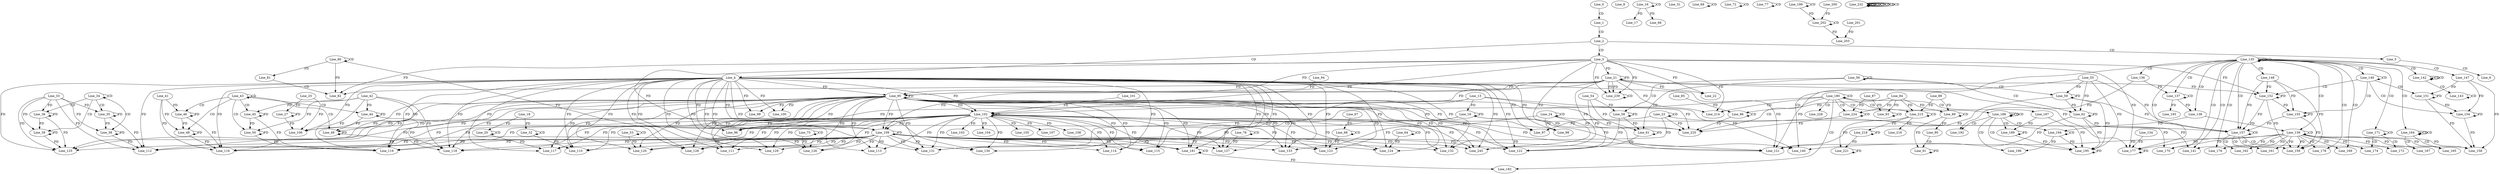 digraph G {
  Line_0;
  Line_1;
  Line_2;
  Line_3;
  Line_4;
  Line_5;
  Line_6;
  Line_8;
  Line_16;
  Line_16;
  Line_17;
  Line_13;
  Line_19;
  Line_19;
  Line_20;
  Line_20;
  Line_18;
  Line_20;
  Line_21;
  Line_21;
  Line_22;
  Line_23;
  Line_23;
  Line_24;
  Line_24;
  Line_25;
  Line_27;
  Line_27;
  Line_31;
  Line_32;
  Line_32;
  Line_32;
  Line_34;
  Line_34;
  Line_35;
  Line_33;
  Line_36;
  Line_38;
  Line_39;
  Line_43;
  Line_43;
  Line_44;
  Line_42;
  Line_45;
  Line_45;
  Line_46;
  Line_41;
  Line_48;
  Line_49;
  Line_50;
  Line_53;
  Line_53;
  Line_56;
  Line_56;
  Line_58;
  Line_54;
  Line_58;
  Line_59;
  Line_55;
  Line_61;
  Line_62;
  Line_64;
  Line_64;
  Line_66;
  Line_68;
  Line_68;
  Line_67;
  Line_68;
  Line_69;
  Line_69;
  Line_72;
  Line_72;
  Line_75;
  Line_75;
  Line_76;
  Line_76;
  Line_77;
  Line_77;
  Line_80;
  Line_80;
  Line_81;
  Line_82;
  Line_86;
  Line_86;
  Line_85;
  Line_86;
  Line_84;
  Line_89;
  Line_89;
  Line_88;
  Line_90;
  Line_90;
  Line_91;
  Line_91;
  Line_93;
  Line_93;
  Line_87;
  Line_93;
  Line_95;
  Line_95;
  Line_94;
  Line_96;
  Line_97;
  Line_98;
  Line_99;
  Line_100;
  Line_102;
  Line_102;
  Line_101;
  Line_103;
  Line_104;
  Line_105;
  Line_106;
  Line_107;
  Line_108;
  Line_109;
  Line_109;
  Line_110;
  Line_111;
  Line_112;
  Line_112;
  Line_112;
  Line_113;
  Line_114;
  Line_115;
  Line_116;
  Line_116;
  Line_116;
  Line_117;
  Line_118;
  Line_119;
  Line_120;
  Line_121;
  Line_121;
  Line_121;
  Line_122;
  Line_123;
  Line_124;
  Line_125;
  Line_125;
  Line_125;
  Line_126;
  Line_127;
  Line_128;
  Line_129;
  Line_130;
  Line_131;
  Line_132;
  Line_133;
  Line_135;
  Line_135;
  Line_135;
  Line_136;
  Line_137;
  Line_137;
  Line_138;
  Line_138;
  Line_139;
  Line_139;
  Line_140;
  Line_141;
  Line_142;
  Line_142;
  Line_142;
  Line_143;
  Line_143;
  Line_147;
  Line_148;
  Line_149;
  Line_149;
  Line_151;
  Line_151;
  Line_152;
  Line_152;
  Line_154;
  Line_155;
  Line_157;
  Line_157;
  Line_157;
  Line_158;
  Line_159;
  Line_161;
  Line_162;
  Line_164;
  Line_164;
  Line_164;
  Line_165;
  Line_167;
  Line_169;
  Line_170;
  Line_171;
  Line_171;
  Line_172;
  Line_174;
  Line_176;
  Line_177;
  Line_134;
  Line_177;
  Line_178;
  Line_180;
  Line_180;
  Line_180;
  Line_181;
  Line_181;
  Line_182;
  Line_187;
  Line_188;
  Line_188;
  Line_188;
  Line_189;
  Line_192;
  Line_193;
  Line_194;
  Line_194;
  Line_195;
  Line_195;
  Line_196;
  Line_199;
  Line_199;
  Line_202;
  Line_202;
  Line_200;
  Line_203;
  Line_201;
  Line_214;
  Line_215;
  Line_215;
  Line_216;
  Line_218;
  Line_221;
  Line_224;
  Line_224;
  Line_224;
  Line_225;
  Line_228;
  Line_232;
  Line_232;
  Line_232;
  Line_232;
  Line_232;
  Line_232;
  Line_232;
  Line_239;
  Line_239;
  Line_245;
  Line_0 -> Line_1 [ label="CD" ];
  Line_1 -> Line_2 [ label="CD" ];
  Line_2 -> Line_3 [ label="CD" ];
  Line_2 -> Line_4 [ label="CD" ];
  Line_2 -> Line_5 [ label="CD" ];
  Line_5 -> Line_6 [ label="CD" ];
  Line_16 -> Line_16 [ label="CD" ];
  Line_16 -> Line_17 [ label="FD" ];
  Line_13 -> Line_19 [ label="FD" ];
  Line_19 -> Line_19 [ label="FD" ];
  Line_20 -> Line_20 [ label="CD" ];
  Line_18 -> Line_20 [ label="FD" ];
  Line_3 -> Line_21 [ label="FD" ];
  Line_21 -> Line_21 [ label="FD" ];
  Line_3 -> Line_22 [ label="FD" ];
  Line_21 -> Line_22 [ label="FD" ];
  Line_23 -> Line_23 [ label="CD" ];
  Line_24 -> Line_24 [ label="CD" ];
  Line_25 -> Line_27 [ label="FD" ];
  Line_27 -> Line_27 [ label="FD" ];
  Line_32 -> Line_32 [ label="CD" ];
  Line_18 -> Line_32 [ label="FD" ];
  Line_34 -> Line_34 [ label="CD" ];
  Line_34 -> Line_35 [ label="CD" ];
  Line_33 -> Line_35 [ label="FD" ];
  Line_35 -> Line_35 [ label="FD" ];
  Line_34 -> Line_36 [ label="CD" ];
  Line_33 -> Line_36 [ label="FD" ];
  Line_36 -> Line_36 [ label="FD" ];
  Line_34 -> Line_38 [ label="CD" ];
  Line_33 -> Line_38 [ label="FD" ];
  Line_35 -> Line_38 [ label="FD" ];
  Line_38 -> Line_38 [ label="FD" ];
  Line_34 -> Line_39 [ label="CD" ];
  Line_33 -> Line_39 [ label="FD" ];
  Line_36 -> Line_39 [ label="FD" ];
  Line_39 -> Line_39 [ label="FD" ];
  Line_43 -> Line_43 [ label="CD" ];
  Line_43 -> Line_44 [ label="CD" ];
  Line_42 -> Line_44 [ label="FD" ];
  Line_44 -> Line_44 [ label="FD" ];
  Line_43 -> Line_45 [ label="CD" ];
  Line_42 -> Line_45 [ label="FD" ];
  Line_45 -> Line_45 [ label="FD" ];
  Line_43 -> Line_46 [ label="CD" ];
  Line_41 -> Line_46 [ label="FD" ];
  Line_46 -> Line_46 [ label="FD" ];
  Line_43 -> Line_48 [ label="CD" ];
  Line_41 -> Line_48 [ label="FD" ];
  Line_46 -> Line_48 [ label="FD" ];
  Line_48 -> Line_48 [ label="FD" ];
  Line_43 -> Line_49 [ label="CD" ];
  Line_42 -> Line_49 [ label="FD" ];
  Line_44 -> Line_49 [ label="FD" ];
  Line_49 -> Line_49 [ label="FD" ];
  Line_43 -> Line_50 [ label="CD" ];
  Line_42 -> Line_50 [ label="FD" ];
  Line_45 -> Line_50 [ label="FD" ];
  Line_50 -> Line_50 [ label="FD" ];
  Line_53 -> Line_53 [ label="CD" ];
  Line_56 -> Line_56 [ label="CD" ];
  Line_56 -> Line_58 [ label="CD" ];
  Line_54 -> Line_58 [ label="FD" ];
  Line_58 -> Line_58 [ label="FD" ];
  Line_56 -> Line_59 [ label="CD" ];
  Line_55 -> Line_59 [ label="FD" ];
  Line_59 -> Line_59 [ label="FD" ];
  Line_56 -> Line_61 [ label="CD" ];
  Line_54 -> Line_61 [ label="FD" ];
  Line_58 -> Line_61 [ label="FD" ];
  Line_61 -> Line_61 [ label="FD" ];
  Line_56 -> Line_62 [ label="CD" ];
  Line_55 -> Line_62 [ label="FD" ];
  Line_59 -> Line_62 [ label="FD" ];
  Line_62 -> Line_62 [ label="FD" ];
  Line_64 -> Line_64 [ label="CD" ];
  Line_16 -> Line_66 [ label="FD" ];
  Line_68 -> Line_68 [ label="CD" ];
  Line_67 -> Line_68 [ label="FD" ];
  Line_69 -> Line_69 [ label="CD" ];
  Line_72 -> Line_72 [ label="CD" ];
  Line_75 -> Line_75 [ label="CD" ];
  Line_76 -> Line_76 [ label="CD" ];
  Line_77 -> Line_77 [ label="CD" ];
  Line_80 -> Line_80 [ label="CD" ];
  Line_80 -> Line_81 [ label="FD" ];
  Line_81 -> Line_82 [ label="CD" ];
  Line_3 -> Line_82 [ label="FD" ];
  Line_21 -> Line_82 [ label="FD" ];
  Line_80 -> Line_82 [ label="FD" ];
  Line_86 -> Line_86 [ label="CD" ];
  Line_85 -> Line_86 [ label="FD" ];
  Line_84 -> Line_86 [ label="FD" ];
  Line_89 -> Line_89 [ label="CD" ];
  Line_88 -> Line_89 [ label="FD" ];
  Line_84 -> Line_89 [ label="FD" ];
  Line_89 -> Line_90 [ label="FD" ];
  Line_90 -> Line_91 [ label="CD" ];
  Line_89 -> Line_91 [ label="FD" ];
  Line_91 -> Line_91 [ label="FD" ];
  Line_93 -> Line_93 [ label="CD" ];
  Line_87 -> Line_93 [ label="FD" ];
  Line_84 -> Line_93 [ label="FD" ];
  Line_4 -> Line_95 [ label="FD" ];
  Line_95 -> Line_95 [ label="FD" ];
  Line_3 -> Line_95 [ label="FD" ];
  Line_21 -> Line_95 [ label="FD" ];
  Line_94 -> Line_95 [ label="FD" ];
  Line_4 -> Line_96 [ label="FD" ];
  Line_95 -> Line_96 [ label="FD" ];
  Line_13 -> Line_96 [ label="FD" ];
  Line_19 -> Line_96 [ label="FD" ];
  Line_4 -> Line_97 [ label="FD" ];
  Line_95 -> Line_97 [ label="FD" ];
  Line_23 -> Line_97 [ label="FD" ];
  Line_4 -> Line_98 [ label="FD" ];
  Line_95 -> Line_98 [ label="FD" ];
  Line_24 -> Line_98 [ label="FD" ];
  Line_4 -> Line_99 [ label="FD" ];
  Line_95 -> Line_99 [ label="FD" ];
  Line_4 -> Line_100 [ label="FD" ];
  Line_95 -> Line_100 [ label="FD" ];
  Line_4 -> Line_102 [ label="FD" ];
  Line_95 -> Line_102 [ label="FD" ];
  Line_102 -> Line_102 [ label="FD" ];
  Line_3 -> Line_102 [ label="FD" ];
  Line_21 -> Line_102 [ label="FD" ];
  Line_101 -> Line_102 [ label="FD" ];
  Line_102 -> Line_103 [ label="FD" ];
  Line_102 -> Line_104 [ label="FD" ];
  Line_102 -> Line_105 [ label="FD" ];
  Line_4 -> Line_106 [ label="FD" ];
  Line_95 -> Line_106 [ label="FD" ];
  Line_102 -> Line_106 [ label="FD" ];
  Line_25 -> Line_106 [ label="FD" ];
  Line_27 -> Line_106 [ label="FD" ];
  Line_102 -> Line_107 [ label="FD" ];
  Line_102 -> Line_108 [ label="FD" ];
  Line_4 -> Line_109 [ label="FD" ];
  Line_95 -> Line_109 [ label="FD" ];
  Line_102 -> Line_109 [ label="FD" ];
  Line_109 -> Line_109 [ label="FD" ];
  Line_3 -> Line_109 [ label="FD" ];
  Line_21 -> Line_109 [ label="FD" ];
  Line_4 -> Line_110 [ label="FD" ];
  Line_95 -> Line_110 [ label="FD" ];
  Line_102 -> Line_110 [ label="FD" ];
  Line_109 -> Line_110 [ label="FD" ];
  Line_32 -> Line_110 [ label="FD" ];
  Line_4 -> Line_111 [ label="FD" ];
  Line_95 -> Line_111 [ label="FD" ];
  Line_102 -> Line_111 [ label="FD" ];
  Line_109 -> Line_111 [ label="FD" ];
  Line_4 -> Line_112 [ label="FD" ];
  Line_95 -> Line_112 [ label="FD" ];
  Line_102 -> Line_112 [ label="FD" ];
  Line_109 -> Line_112 [ label="FD" ];
  Line_33 -> Line_112 [ label="FD" ];
  Line_35 -> Line_112 [ label="FD" ];
  Line_38 -> Line_112 [ label="FD" ];
  Line_4 -> Line_113 [ label="FD" ];
  Line_95 -> Line_113 [ label="FD" ];
  Line_102 -> Line_113 [ label="FD" ];
  Line_109 -> Line_113 [ label="FD" ];
  Line_4 -> Line_114 [ label="FD" ];
  Line_95 -> Line_114 [ label="FD" ];
  Line_102 -> Line_114 [ label="FD" ];
  Line_109 -> Line_114 [ label="FD" ];
  Line_4 -> Line_115 [ label="FD" ];
  Line_95 -> Line_115 [ label="FD" ];
  Line_102 -> Line_115 [ label="FD" ];
  Line_109 -> Line_115 [ label="FD" ];
  Line_4 -> Line_116 [ label="FD" ];
  Line_95 -> Line_116 [ label="FD" ];
  Line_102 -> Line_116 [ label="FD" ];
  Line_109 -> Line_116 [ label="FD" ];
  Line_41 -> Line_116 [ label="FD" ];
  Line_46 -> Line_116 [ label="FD" ];
  Line_48 -> Line_116 [ label="FD" ];
  Line_4 -> Line_117 [ label="FD" ];
  Line_95 -> Line_117 [ label="FD" ];
  Line_102 -> Line_117 [ label="FD" ];
  Line_109 -> Line_117 [ label="FD" ];
  Line_20 -> Line_117 [ label="FD" ];
  Line_4 -> Line_118 [ label="FD" ];
  Line_95 -> Line_118 [ label="FD" ];
  Line_102 -> Line_118 [ label="FD" ];
  Line_109 -> Line_118 [ label="FD" ];
  Line_42 -> Line_118 [ label="FD" ];
  Line_44 -> Line_118 [ label="FD" ];
  Line_49 -> Line_118 [ label="FD" ];
  Line_4 -> Line_119 [ label="FD" ];
  Line_95 -> Line_119 [ label="FD" ];
  Line_102 -> Line_119 [ label="FD" ];
  Line_109 -> Line_119 [ label="FD" ];
  Line_42 -> Line_119 [ label="FD" ];
  Line_45 -> Line_119 [ label="FD" ];
  Line_50 -> Line_119 [ label="FD" ];
  Line_4 -> Line_120 [ label="FD" ];
  Line_95 -> Line_120 [ label="FD" ];
  Line_102 -> Line_120 [ label="FD" ];
  Line_109 -> Line_120 [ label="FD" ];
  Line_53 -> Line_120 [ label="FD" ];
  Line_4 -> Line_121 [ label="FD" ];
  Line_95 -> Line_121 [ label="FD" ];
  Line_102 -> Line_121 [ label="FD" ];
  Line_109 -> Line_121 [ label="FD" ];
  Line_55 -> Line_121 [ label="FD" ];
  Line_59 -> Line_121 [ label="FD" ];
  Line_62 -> Line_121 [ label="FD" ];
  Line_4 -> Line_122 [ label="FD" ];
  Line_95 -> Line_122 [ label="FD" ];
  Line_102 -> Line_122 [ label="FD" ];
  Line_109 -> Line_122 [ label="FD" ];
  Line_54 -> Line_122 [ label="FD" ];
  Line_58 -> Line_122 [ label="FD" ];
  Line_61 -> Line_122 [ label="FD" ];
  Line_4 -> Line_123 [ label="FD" ];
  Line_95 -> Line_123 [ label="FD" ];
  Line_102 -> Line_123 [ label="FD" ];
  Line_109 -> Line_123 [ label="FD" ];
  Line_68 -> Line_123 [ label="FD" ];
  Line_4 -> Line_124 [ label="FD" ];
  Line_95 -> Line_124 [ label="FD" ];
  Line_102 -> Line_124 [ label="FD" ];
  Line_109 -> Line_124 [ label="FD" ];
  Line_64 -> Line_124 [ label="FD" ];
  Line_4 -> Line_125 [ label="FD" ];
  Line_95 -> Line_125 [ label="FD" ];
  Line_102 -> Line_125 [ label="FD" ];
  Line_109 -> Line_125 [ label="FD" ];
  Line_33 -> Line_125 [ label="FD" ];
  Line_36 -> Line_125 [ label="FD" ];
  Line_39 -> Line_125 [ label="FD" ];
  Line_4 -> Line_126 [ label="FD" ];
  Line_95 -> Line_126 [ label="FD" ];
  Line_102 -> Line_126 [ label="FD" ];
  Line_109 -> Line_126 [ label="FD" ];
  Line_75 -> Line_126 [ label="FD" ];
  Line_4 -> Line_127 [ label="FD" ];
  Line_95 -> Line_127 [ label="FD" ];
  Line_102 -> Line_127 [ label="FD" ];
  Line_109 -> Line_127 [ label="FD" ];
  Line_76 -> Line_127 [ label="FD" ];
  Line_4 -> Line_128 [ label="FD" ];
  Line_95 -> Line_128 [ label="FD" ];
  Line_102 -> Line_128 [ label="FD" ];
  Line_109 -> Line_128 [ label="FD" ];
  Line_80 -> Line_128 [ label="FD" ];
  Line_4 -> Line_129 [ label="FD" ];
  Line_95 -> Line_129 [ label="FD" ];
  Line_102 -> Line_129 [ label="FD" ];
  Line_109 -> Line_129 [ label="FD" ];
  Line_4 -> Line_130 [ label="FD" ];
  Line_95 -> Line_130 [ label="FD" ];
  Line_102 -> Line_130 [ label="FD" ];
  Line_109 -> Line_130 [ label="FD" ];
  Line_4 -> Line_131 [ label="FD" ];
  Line_95 -> Line_131 [ label="FD" ];
  Line_102 -> Line_131 [ label="FD" ];
  Line_109 -> Line_131 [ label="FD" ];
  Line_13 -> Line_131 [ label="FD" ];
  Line_19 -> Line_131 [ label="FD" ];
  Line_4 -> Line_132 [ label="FD" ];
  Line_95 -> Line_132 [ label="FD" ];
  Line_102 -> Line_132 [ label="FD" ];
  Line_109 -> Line_132 [ label="FD" ];
  Line_23 -> Line_132 [ label="FD" ];
  Line_4 -> Line_133 [ label="FD" ];
  Line_95 -> Line_133 [ label="FD" ];
  Line_102 -> Line_133 [ label="FD" ];
  Line_109 -> Line_133 [ label="FD" ];
  Line_24 -> Line_133 [ label="FD" ];
  Line_135 -> Line_135 [ label="CD" ];
  Line_135 -> Line_135 [ label="CD" ];
  Line_135 -> Line_136 [ label="CD" ];
  Line_135 -> Line_137 [ label="CD" ];
  Line_137 -> Line_137 [ label="CD" ];
  Line_136 -> Line_137 [ label="FD" ];
  Line_135 -> Line_138 [ label="CD" ];
  Line_137 -> Line_138 [ label="FD" ];
  Line_135 -> Line_139 [ label="CD" ];
  Line_139 -> Line_139 [ label="CD" ];
  Line_138 -> Line_139 [ label="FD" ];
  Line_135 -> Line_140 [ label="CD" ];
  Line_139 -> Line_140 [ label="FD" ];
  Line_13 -> Line_140 [ label="FD" ];
  Line_19 -> Line_140 [ label="FD" ];
  Line_135 -> Line_141 [ label="CD" ];
  Line_139 -> Line_141 [ label="FD" ];
  Line_24 -> Line_141 [ label="FD" ];
  Line_135 -> Line_142 [ label="CD" ];
  Line_142 -> Line_142 [ label="CD" ];
  Line_142 -> Line_142 [ label="CD" ];
  Line_142 -> Line_143 [ label="CD" ];
  Line_143 -> Line_143 [ label="CD" ];
  Line_135 -> Line_147 [ label="CD" ];
  Line_135 -> Line_148 [ label="CD" ];
  Line_135 -> Line_149 [ label="CD" ];
  Line_149 -> Line_149 [ label="CD" ];
  Line_149 -> Line_151 [ label="CD" ];
  Line_147 -> Line_151 [ label="FD" ];
  Line_151 -> Line_151 [ label="FD" ];
  Line_149 -> Line_152 [ label="CD" ];
  Line_148 -> Line_152 [ label="FD" ];
  Line_152 -> Line_152 [ label="FD" ];
  Line_3 -> Line_152 [ label="FD" ];
  Line_21 -> Line_152 [ label="FD" ];
  Line_149 -> Line_154 [ label="CD" ];
  Line_147 -> Line_154 [ label="FD" ];
  Line_151 -> Line_154 [ label="FD" ];
  Line_154 -> Line_154 [ label="FD" ];
  Line_149 -> Line_155 [ label="CD" ];
  Line_148 -> Line_155 [ label="FD" ];
  Line_152 -> Line_155 [ label="FD" ];
  Line_155 -> Line_155 [ label="FD" ];
  Line_135 -> Line_157 [ label="CD" ];
  Line_157 -> Line_157 [ label="CD" ];
  Line_148 -> Line_157 [ label="FD" ];
  Line_152 -> Line_157 [ label="FD" ];
  Line_155 -> Line_157 [ label="FD" ];
  Line_55 -> Line_157 [ label="FD" ];
  Line_59 -> Line_157 [ label="FD" ];
  Line_62 -> Line_157 [ label="FD" ];
  Line_157 -> Line_158 [ label="CD" ];
  Line_139 -> Line_158 [ label="FD" ];
  Line_147 -> Line_158 [ label="FD" ];
  Line_151 -> Line_158 [ label="FD" ];
  Line_154 -> Line_158 [ label="FD" ];
  Line_157 -> Line_159 [ label="CD" ];
  Line_139 -> Line_159 [ label="FD" ];
  Line_148 -> Line_159 [ label="FD" ];
  Line_152 -> Line_159 [ label="FD" ];
  Line_155 -> Line_159 [ label="FD" ];
  Line_157 -> Line_161 [ label="CD" ];
  Line_139 -> Line_161 [ label="FD" ];
  Line_157 -> Line_162 [ label="CD" ];
  Line_139 -> Line_162 [ label="FD" ];
  Line_135 -> Line_164 [ label="CD" ];
  Line_164 -> Line_164 [ label="CD" ];
  Line_164 -> Line_164 [ label="CD" ];
  Line_164 -> Line_165 [ label="CD" ];
  Line_139 -> Line_165 [ label="FD" ];
  Line_164 -> Line_167 [ label="CD" ];
  Line_139 -> Line_167 [ label="FD" ];
  Line_135 -> Line_169 [ label="CD" ];
  Line_139 -> Line_169 [ label="FD" ];
  Line_135 -> Line_170 [ label="CD" ];
  Line_139 -> Line_170 [ label="FD" ];
  Line_23 -> Line_170 [ label="FD" ];
  Line_135 -> Line_171 [ label="CD" ];
  Line_171 -> Line_171 [ label="CD" ];
  Line_171 -> Line_172 [ label="CD" ];
  Line_139 -> Line_172 [ label="FD" ];
  Line_171 -> Line_174 [ label="CD" ];
  Line_139 -> Line_174 [ label="FD" ];
  Line_135 -> Line_176 [ label="CD" ];
  Line_139 -> Line_176 [ label="FD" ];
  Line_135 -> Line_177 [ label="CD" ];
  Line_134 -> Line_177 [ label="FD" ];
  Line_177 -> Line_177 [ label="FD" ];
  Line_139 -> Line_177 [ label="FD" ];
  Line_3 -> Line_177 [ label="FD" ];
  Line_21 -> Line_177 [ label="FD" ];
  Line_135 -> Line_178 [ label="CD" ];
  Line_139 -> Line_178 [ label="FD" ];
  Line_180 -> Line_180 [ label="CD" ];
  Line_180 -> Line_181 [ label="CD" ];
  Line_181 -> Line_181 [ label="CD" ];
  Line_4 -> Line_181 [ label="FD" ];
  Line_95 -> Line_181 [ label="FD" ];
  Line_102 -> Line_181 [ label="FD" ];
  Line_109 -> Line_181 [ label="FD" ];
  Line_180 -> Line_182 [ label="CD" ];
  Line_181 -> Line_182 [ label="FD" ];
  Line_180 -> Line_187 [ label="CD" ];
  Line_180 -> Line_188 [ label="CD" ];
  Line_188 -> Line_188 [ label="CD" ];
  Line_188 -> Line_188 [ label="CD" ];
  Line_188 -> Line_189 [ label="CD" ];
  Line_187 -> Line_189 [ label="FD" ];
  Line_189 -> Line_189 [ label="FD" ];
  Line_188 -> Line_192 [ label="CD" ];
  Line_136 -> Line_192 [ label="FD" ];
  Line_137 -> Line_193 [ label="FD" ];
  Line_188 -> Line_194 [ label="CD" ];
  Line_194 -> Line_194 [ label="CD" ];
  Line_138 -> Line_194 [ label="FD" ];
  Line_188 -> Line_195 [ label="CD" ];
  Line_187 -> Line_195 [ label="FD" ];
  Line_189 -> Line_195 [ label="FD" ];
  Line_195 -> Line_195 [ label="FD" ];
  Line_194 -> Line_195 [ label="FD" ];
  Line_55 -> Line_195 [ label="FD" ];
  Line_59 -> Line_195 [ label="FD" ];
  Line_62 -> Line_195 [ label="FD" ];
  Line_188 -> Line_196 [ label="CD" ];
  Line_194 -> Line_196 [ label="FD" ];
  Line_199 -> Line_199 [ label="CD" ];
  Line_202 -> Line_202 [ label="CD" ];
  Line_199 -> Line_202 [ label="FD" ];
  Line_200 -> Line_202 [ label="FD" ];
  Line_202 -> Line_203 [ label="FD" ];
  Line_201 -> Line_203 [ label="FD" ];
  Line_180 -> Line_214 [ label="CD" ];
  Line_3 -> Line_214 [ label="FD" ];
  Line_21 -> Line_214 [ label="FD" ];
  Line_180 -> Line_215 [ label="CD" ];
  Line_215 -> Line_215 [ label="CD" ];
  Line_88 -> Line_215 [ label="FD" ];
  Line_84 -> Line_215 [ label="FD" ];
  Line_215 -> Line_216 [ label="FD" ];
  Line_215 -> Line_218 [ label="FD" ];
  Line_218 -> Line_218 [ label="FD" ];
  Line_215 -> Line_221 [ label="FD" ];
  Line_218 -> Line_221 [ label="FD" ];
  Line_221 -> Line_221 [ label="FD" ];
  Line_180 -> Line_224 [ label="CD" ];
  Line_224 -> Line_224 [ label="CD" ];
  Line_87 -> Line_224 [ label="FD" ];
  Line_84 -> Line_224 [ label="FD" ];
  Line_180 -> Line_225 [ label="CD" ];
  Line_86 -> Line_225 [ label="FD" ];
  Line_224 -> Line_225 [ label="FD" ];
  Line_23 -> Line_225 [ label="FD" ];
  Line_13 -> Line_225 [ label="FD" ];
  Line_19 -> Line_225 [ label="FD" ];
  Line_24 -> Line_225 [ label="FD" ];
  Line_180 -> Line_228 [ label="CD" ];
  Line_232 -> Line_232 [ label="CD" ];
  Line_232 -> Line_232 [ label="CD" ];
  Line_232 -> Line_232 [ label="CD" ];
  Line_232 -> Line_232 [ label="CD" ];
  Line_232 -> Line_232 [ label="CD" ];
  Line_232 -> Line_232 [ label="CD" ];
  Line_3 -> Line_239 [ label="FD" ];
  Line_21 -> Line_239 [ label="FD" ];
  Line_239 -> Line_239 [ label="CD" ];
  Line_3 -> Line_239 [ label="FD" ];
  Line_21 -> Line_239 [ label="FD" ];
  Line_3 -> Line_245 [ label="FD" ];
  Line_21 -> Line_245 [ label="FD" ];
  Line_4 -> Line_245 [ label="FD" ];
  Line_95 -> Line_245 [ label="FD" ];
  Line_102 -> Line_245 [ label="FD" ];
  Line_109 -> Line_245 [ label="FD" ];
}
